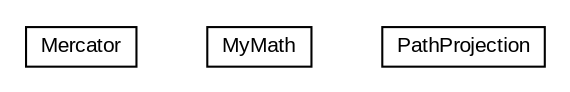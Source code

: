 #!/usr/local/bin/dot
#
# Class diagram 
# Generated by UMLGraph version R5_6-24-gf6e263 (http://www.umlgraph.org/)
#

digraph G {
	edge [fontname="arial",fontsize=10,labelfontname="arial",labelfontsize=10];
	node [fontname="arial",fontsize=10,shape=plaintext];
	nodesep=0.25;
	ranksep=0.5;
	// org.osmdroid.views.util.Mercator
	c4422 [label=<<table title="org.osmdroid.views.util.Mercator" border="0" cellborder="1" cellspacing="0" cellpadding="2" port="p" href="./Mercator.html">
		<tr><td><table border="0" cellspacing="0" cellpadding="1">
<tr><td align="center" balign="center"> Mercator </td></tr>
		</table></td></tr>
		</table>>, URL="./Mercator.html", fontname="arial", fontcolor="black", fontsize=10.0];
	// org.osmdroid.views.util.MyMath
	c4423 [label=<<table title="org.osmdroid.views.util.MyMath" border="0" cellborder="1" cellspacing="0" cellpadding="2" port="p" href="./MyMath.html">
		<tr><td><table border="0" cellspacing="0" cellpadding="1">
<tr><td align="center" balign="center"> MyMath </td></tr>
		</table></td></tr>
		</table>>, URL="./MyMath.html", fontname="arial", fontcolor="black", fontsize=10.0];
	// org.osmdroid.views.util.PathProjection
	c4424 [label=<<table title="org.osmdroid.views.util.PathProjection" border="0" cellborder="1" cellspacing="0" cellpadding="2" port="p" href="./PathProjection.html">
		<tr><td><table border="0" cellspacing="0" cellpadding="1">
<tr><td align="center" balign="center"> PathProjection </td></tr>
		</table></td></tr>
		</table>>, URL="./PathProjection.html", fontname="arial", fontcolor="black", fontsize=10.0];
}

